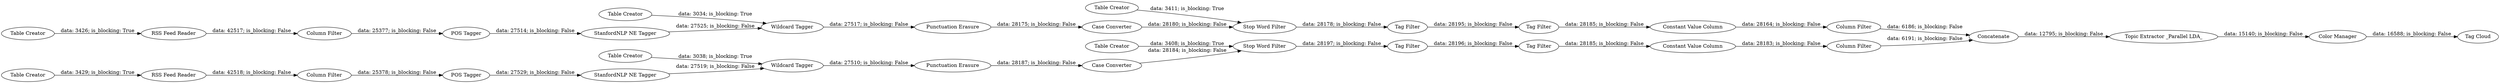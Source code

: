 digraph {
	"2000823245331854770_53" [label="RSS Feed Reader"]
	"9189168469790316842_26" [label="Tag Filter"]
	"-7412653387388351352_7" [label="POS Tagger"]
	"-1329137710740572699_20" [label="Tag Filter"]
	"2000823245331854770_60" [label="Column Filter"]
	"-1329137710740572699_19" [label="Table Creator"]
	"9189168469790316842_28" [label="Stop Word Filter"]
	"9189168469790316842_31" [label="Tag Filter"]
	"9189168469790316842_27" [label="Punctuation Erasure"]
	"9189168469790316842_25" [label="Table Creator"]
	"-1329137710740572699_24" [label="Column Filter"]
	"-2769882482107404983_33" [label=Concatenate]
	"-1329137710740572699_12" [label="Punctuation Erasure"]
	"9189168469790316842_32" [label="Column Filter"]
	"7599697108205163744_59" [label="Color Manager"]
	"2000823245331854770_9" [label="StanfordNLP NE Tagger"]
	"-7412653387388351352_11" [label="Table Creator"]
	"9189168469790316842_29" [label="Case Converter"]
	"9189168469790316842_12" [label="Constant Value Column"]
	"-7412653387388351352_9" [label="StanfordNLP NE Tagger"]
	"-7412653387388351352_10" [label="Wildcard Tagger"]
	"2000823245331854770_11" [label="Table Creator"]
	"-1329137710740572699_16" [label="Case Converter"]
	"-1329137710740572699_15" [label="Stop Word Filter"]
	"-7412653387388351352_60" [label="Column Filter"]
	"2000823245331854770_7" [label="POS Tagger"]
	"2000823245331854770_10" [label="Wildcard Tagger"]
	"-1329137710740572699_17" [label="Tag Filter"]
	"-7412653387388351352_53" [label="RSS Feed Reader"]
	"2000823245331854770_42" [label="Table Creator"]
	"7599697108205163744_58" [label="Topic Extractor _Parallel LDA_"]
	"7599697108205163744_60" [label="Tag Cloud"]
	"-7412653387388351352_42" [label="Table Creator"]
	"-1329137710740572699_23" [label="Constant Value Column"]
	"9189168469790316842_31" -> "9189168469790316842_12" [label="data: 28185; is_blocking: False"]
	"-7412653387388351352_53" -> "-7412653387388351352_60" [label="data: 42517; is_blocking: False"]
	"9189168469790316842_29" -> "9189168469790316842_28" [label="data: 28184; is_blocking: False"]
	"9189168469790316842_27" -> "9189168469790316842_29" [label="data: 28187; is_blocking: False"]
	"2000823245331854770_9" -> "2000823245331854770_10" [label="data: 27519; is_blocking: False"]
	"2000823245331854770_42" -> "2000823245331854770_53" [label="data: 3429; is_blocking: True"]
	"-2769882482107404983_33" -> "7599697108205163744_58" [label="data: 12795; is_blocking: False"]
	"2000823245331854770_10" -> "9189168469790316842_27" [label="data: 27510; is_blocking: False"]
	"-1329137710740572699_23" -> "-1329137710740572699_24" [label="data: 28164; is_blocking: False"]
	"-7412653387388351352_10" -> "-1329137710740572699_12" [label="data: 27517; is_blocking: False"]
	"-1329137710740572699_12" -> "-1329137710740572699_16" [label="data: 28175; is_blocking: False"]
	"-7412653387388351352_7" -> "-7412653387388351352_9" [label="data: 27514; is_blocking: False"]
	"9189168469790316842_26" -> "9189168469790316842_31" [label="data: 28196; is_blocking: False"]
	"2000823245331854770_11" -> "2000823245331854770_10" [label="data: 3038; is_blocking: True"]
	"-1329137710740572699_15" -> "-1329137710740572699_17" [label="data: 28178; is_blocking: False"]
	"-1329137710740572699_24" -> "-2769882482107404983_33" [label="data: 6186; is_blocking: False"]
	"9189168469790316842_12" -> "9189168469790316842_32" [label="data: 28183; is_blocking: False"]
	"-7412653387388351352_9" -> "-7412653387388351352_10" [label="data: 27525; is_blocking: False"]
	"7599697108205163744_59" -> "7599697108205163744_60" [label="data: 16588; is_blocking: False"]
	"-7412653387388351352_11" -> "-7412653387388351352_10" [label="data: 3034; is_blocking: True"]
	"-1329137710740572699_16" -> "-1329137710740572699_15" [label="data: 28180; is_blocking: False"]
	"-1329137710740572699_20" -> "-1329137710740572699_23" [label="data: 28185; is_blocking: False"]
	"2000823245331854770_60" -> "2000823245331854770_7" [label="data: 25378; is_blocking: False"]
	"-1329137710740572699_17" -> "-1329137710740572699_20" [label="data: 28195; is_blocking: False"]
	"2000823245331854770_7" -> "2000823245331854770_9" [label="data: 27529; is_blocking: False"]
	"-7412653387388351352_60" -> "-7412653387388351352_7" [label="data: 25377; is_blocking: False"]
	"-1329137710740572699_19" -> "-1329137710740572699_15" [label="data: 3411; is_blocking: True"]
	"7599697108205163744_58" -> "7599697108205163744_59" [label="data: 15140; is_blocking: False"]
	"2000823245331854770_53" -> "2000823245331854770_60" [label="data: 42518; is_blocking: False"]
	"-7412653387388351352_42" -> "-7412653387388351352_53" [label="data: 3426; is_blocking: True"]
	"9189168469790316842_25" -> "9189168469790316842_28" [label="data: 3408; is_blocking: True"]
	"9189168469790316842_28" -> "9189168469790316842_26" [label="data: 28197; is_blocking: False"]
	"9189168469790316842_32" -> "-2769882482107404983_33" [label="data: 6191; is_blocking: False"]
	rankdir=LR
}
